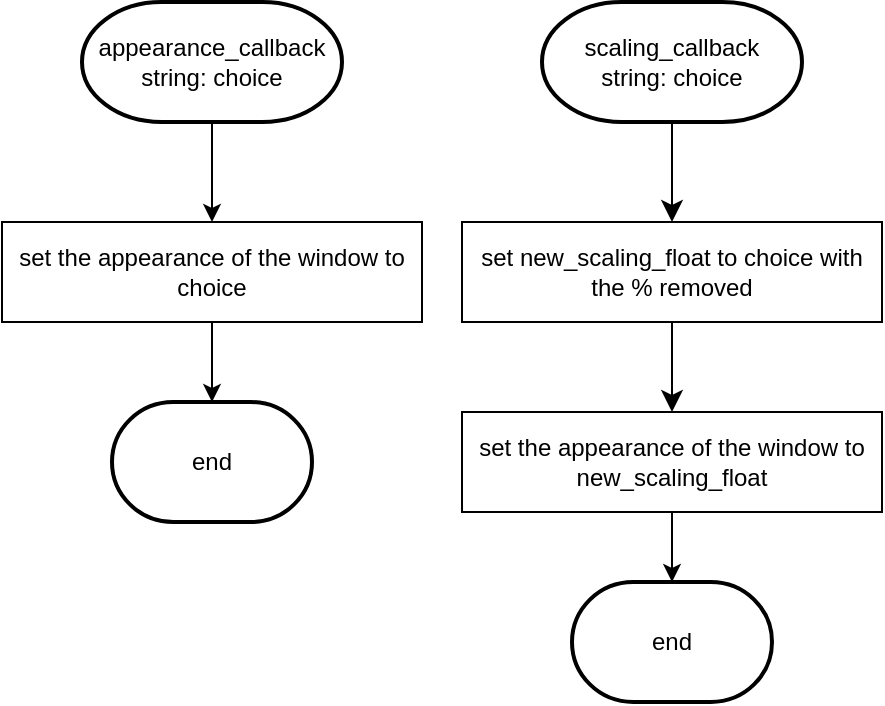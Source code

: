 <mxfile version="24.7.4">
  <diagram id="C5RBs43oDa-KdzZeNtuy" name="Page-1">
    <mxGraphModel dx="1290" dy="627" grid="1" gridSize="10" guides="1" tooltips="1" connect="1" arrows="1" fold="1" page="1" pageScale="1" pageWidth="827" pageHeight="1169" math="0" shadow="0">
      <root>
        <mxCell id="WIyWlLk6GJQsqaUBKTNV-0" />
        <mxCell id="WIyWlLk6GJQsqaUBKTNV-1" parent="WIyWlLk6GJQsqaUBKTNV-0" />
        <mxCell id="LeJvNTK775Z0tL6mHSFq-0" style="edgeStyle=orthogonalEdgeStyle;rounded=0;orthogonalLoop=1;jettySize=auto;html=1;entryX=0.5;entryY=0;entryDx=0;entryDy=0;entryPerimeter=0;" edge="1" parent="WIyWlLk6GJQsqaUBKTNV-1" source="LeJvNTK775Z0tL6mHSFq-1" target="LeJvNTK775Z0tL6mHSFq-4">
          <mxGeometry relative="1" as="geometry">
            <mxPoint x="135" y="220" as="targetPoint" />
          </mxGeometry>
        </mxCell>
        <mxCell id="LeJvNTK775Z0tL6mHSFq-1" value="set the appearance of the window to choice" style="rounded=0;whiteSpace=wrap;html=1;" vertex="1" parent="WIyWlLk6GJQsqaUBKTNV-1">
          <mxGeometry x="30" y="120" width="210" height="50" as="geometry" />
        </mxCell>
        <mxCell id="LeJvNTK775Z0tL6mHSFq-2" style="edgeStyle=orthogonalEdgeStyle;rounded=0;orthogonalLoop=1;jettySize=auto;html=1;entryX=0.5;entryY=0;entryDx=0;entryDy=0;exitX=0.5;exitY=1;exitDx=0;exitDy=0;exitPerimeter=0;" edge="1" parent="WIyWlLk6GJQsqaUBKTNV-1" source="LeJvNTK775Z0tL6mHSFq-3" target="LeJvNTK775Z0tL6mHSFq-1">
          <mxGeometry relative="1" as="geometry">
            <mxPoint x="135" y="80" as="sourcePoint" />
          </mxGeometry>
        </mxCell>
        <mxCell id="LeJvNTK775Z0tL6mHSFq-3" value="&lt;div&gt;appearance_callback&lt;/div&gt;&lt;div&gt;string: choice&lt;br&gt;&lt;/div&gt;" style="strokeWidth=2;html=1;shape=mxgraph.flowchart.terminator;whiteSpace=wrap;" vertex="1" parent="WIyWlLk6GJQsqaUBKTNV-1">
          <mxGeometry x="70" y="10" width="130" height="60" as="geometry" />
        </mxCell>
        <mxCell id="LeJvNTK775Z0tL6mHSFq-4" value="end" style="strokeWidth=2;html=1;shape=mxgraph.flowchart.terminator;whiteSpace=wrap;" vertex="1" parent="WIyWlLk6GJQsqaUBKTNV-1">
          <mxGeometry x="85" y="210" width="100" height="60" as="geometry" />
        </mxCell>
        <mxCell id="LeJvNTK775Z0tL6mHSFq-8" style="edgeStyle=orthogonalEdgeStyle;rounded=0;orthogonalLoop=1;jettySize=auto;html=1;entryX=0.5;entryY=0;entryDx=0;entryDy=0;entryPerimeter=0;" edge="1" parent="WIyWlLk6GJQsqaUBKTNV-1" source="LeJvNTK775Z0tL6mHSFq-9" target="LeJvNTK775Z0tL6mHSFq-12">
          <mxGeometry relative="1" as="geometry">
            <mxPoint x="365" y="340" as="targetPoint" />
          </mxGeometry>
        </mxCell>
        <mxCell id="LeJvNTK775Z0tL6mHSFq-9" value="set the appearance of the window to new_scaling_float" style="rounded=0;whiteSpace=wrap;html=1;" vertex="1" parent="WIyWlLk6GJQsqaUBKTNV-1">
          <mxGeometry x="260" y="215" width="210" height="50" as="geometry" />
        </mxCell>
        <mxCell id="LeJvNTK775Z0tL6mHSFq-14" value="" style="edgeStyle=none;curved=1;rounded=0;orthogonalLoop=1;jettySize=auto;html=1;fontSize=12;startSize=8;endSize=8;" edge="1" parent="WIyWlLk6GJQsqaUBKTNV-1" source="LeJvNTK775Z0tL6mHSFq-11" target="LeJvNTK775Z0tL6mHSFq-13">
          <mxGeometry relative="1" as="geometry" />
        </mxCell>
        <mxCell id="LeJvNTK775Z0tL6mHSFq-11" value="&lt;div&gt;scaling_callback&lt;br&gt;&lt;/div&gt;&lt;div&gt;string: choice&lt;br&gt;&lt;/div&gt;" style="strokeWidth=2;html=1;shape=mxgraph.flowchart.terminator;whiteSpace=wrap;" vertex="1" parent="WIyWlLk6GJQsqaUBKTNV-1">
          <mxGeometry x="300" y="10" width="130" height="60" as="geometry" />
        </mxCell>
        <mxCell id="LeJvNTK775Z0tL6mHSFq-12" value="end" style="strokeWidth=2;html=1;shape=mxgraph.flowchart.terminator;whiteSpace=wrap;" vertex="1" parent="WIyWlLk6GJQsqaUBKTNV-1">
          <mxGeometry x="315" y="300" width="100" height="60" as="geometry" />
        </mxCell>
        <mxCell id="LeJvNTK775Z0tL6mHSFq-15" value="" style="edgeStyle=none;curved=1;rounded=0;orthogonalLoop=1;jettySize=auto;html=1;fontSize=12;startSize=8;endSize=8;" edge="1" parent="WIyWlLk6GJQsqaUBKTNV-1" source="LeJvNTK775Z0tL6mHSFq-13" target="LeJvNTK775Z0tL6mHSFq-9">
          <mxGeometry relative="1" as="geometry" />
        </mxCell>
        <mxCell id="LeJvNTK775Z0tL6mHSFq-13" value="set new_scaling_float to choice with the % removed" style="rounded=0;whiteSpace=wrap;html=1;" vertex="1" parent="WIyWlLk6GJQsqaUBKTNV-1">
          <mxGeometry x="260" y="120" width="210" height="50" as="geometry" />
        </mxCell>
      </root>
    </mxGraphModel>
  </diagram>
</mxfile>
